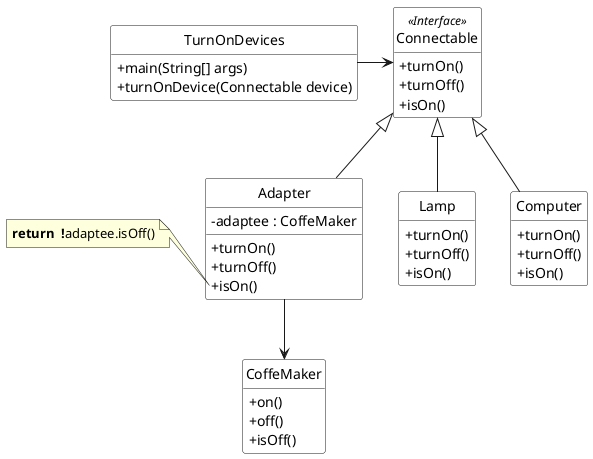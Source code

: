 @startuml reto13
skinparam ClassBackgroundColor white
skinparam classAttributeIconSize 0
hide circle
hide attribute

class TurnOnDevices {
    + main(String[] args)
    + turnOnDevice(Connectable device)
}

class Connectable <<Interface>> {
    +turnOn()
    +turnOff()
    +isOn()
}

class Lamp {
    +turnOn()
    +turnOff()
    +isOn()
}

class Computer {
    +turnOn()
    +turnOff()
    +isOn()
}

class CoffeMaker{
    +on()
    +off()
    +isOff()
}

class Adapter{
    -adaptee : CoffeMaker
    +turnOn()
    +turnOff()
    +isOn()
}

note left of Adapter::isOn()
    **return  !**adaptee.isOff()
end note

show Adapter attribute

TurnOnDevices -r--> Connectable
Connectable <|-- Lamp
Connectable <|-- Computer
Connectable <|-d- Adapter
Adapter --> CoffeMaker
@enduml